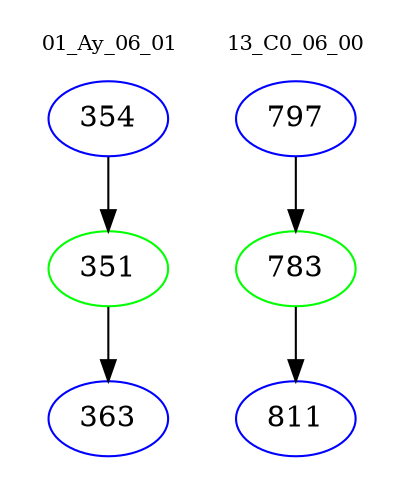 digraph{
subgraph cluster_0 {
color = white
label = "01_Ay_06_01";
fontsize=10;
T0_354 [label="354", color="blue"]
T0_354 -> T0_351 [color="black"]
T0_351 [label="351", color="green"]
T0_351 -> T0_363 [color="black"]
T0_363 [label="363", color="blue"]
}
subgraph cluster_1 {
color = white
label = "13_C0_06_00";
fontsize=10;
T1_797 [label="797", color="blue"]
T1_797 -> T1_783 [color="black"]
T1_783 [label="783", color="green"]
T1_783 -> T1_811 [color="black"]
T1_811 [label="811", color="blue"]
}
}
